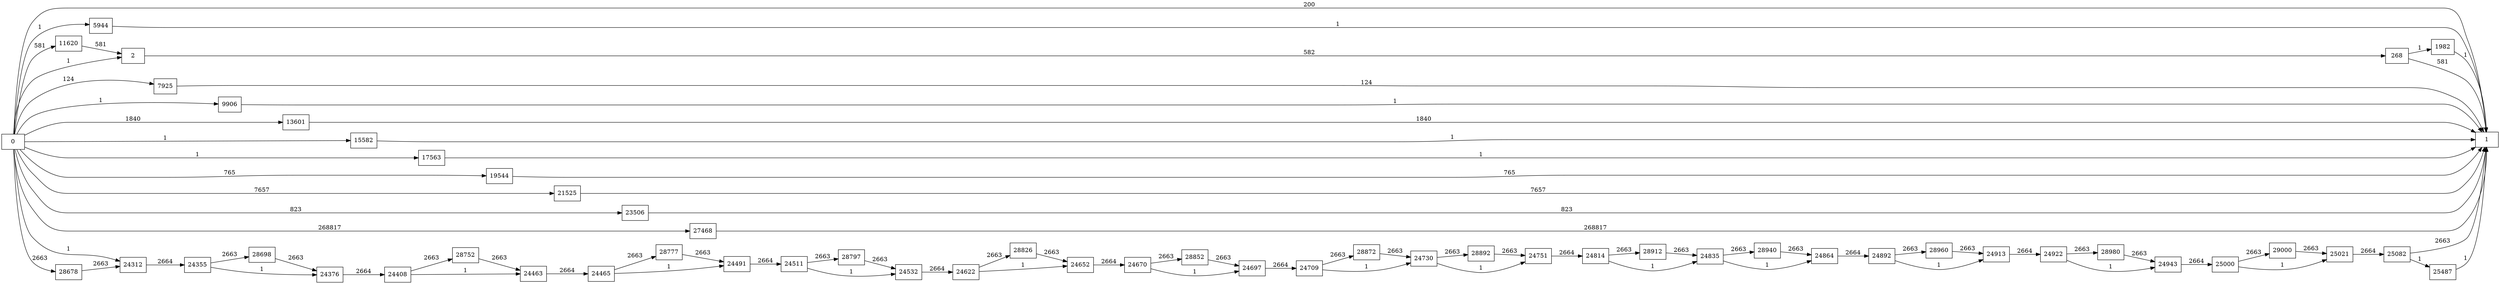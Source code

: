 digraph {
	graph [rankdir=LR]
	node [shape=rectangle]
	2 -> 268 [label=582]
	268 -> 1 [label=581]
	268 -> 1982 [label=1]
	1982 -> 1 [label=1]
	5944 -> 1 [label=1]
	7925 -> 1 [label=124]
	9906 -> 1 [label=1]
	11620 -> 2 [label=581]
	13601 -> 1 [label=1840]
	15582 -> 1 [label=1]
	17563 -> 1 [label=1]
	19544 -> 1 [label=765]
	21525 -> 1 [label=7657]
	23506 -> 1 [label=823]
	24312 -> 24355 [label=2664]
	24355 -> 24376 [label=1]
	24355 -> 28698 [label=2663]
	24376 -> 24408 [label=2664]
	24408 -> 24463 [label=1]
	24408 -> 28752 [label=2663]
	24463 -> 24465 [label=2664]
	24465 -> 24491 [label=1]
	24465 -> 28777 [label=2663]
	24491 -> 24511 [label=2664]
	24511 -> 24532 [label=1]
	24511 -> 28797 [label=2663]
	24532 -> 24622 [label=2664]
	24622 -> 24652 [label=1]
	24622 -> 28826 [label=2663]
	24652 -> 24670 [label=2664]
	24670 -> 24697 [label=1]
	24670 -> 28852 [label=2663]
	24697 -> 24709 [label=2664]
	24709 -> 24730 [label=1]
	24709 -> 28872 [label=2663]
	24730 -> 24751 [label=1]
	24730 -> 28892 [label=2663]
	24751 -> 24814 [label=2664]
	24814 -> 24835 [label=1]
	24814 -> 28912 [label=2663]
	24835 -> 24864 [label=1]
	24835 -> 28940 [label=2663]
	24864 -> 24892 [label=2664]
	24892 -> 24913 [label=1]
	24892 -> 28960 [label=2663]
	24913 -> 24922 [label=2664]
	24922 -> 24943 [label=1]
	24922 -> 28980 [label=2663]
	24943 -> 25000 [label=2664]
	25000 -> 25021 [label=1]
	25000 -> 29000 [label=2663]
	25021 -> 25082 [label=2664]
	25082 -> 1 [label=2663]
	25082 -> 25487 [label=1]
	25487 -> 1 [label=1]
	27468 -> 1 [label=268817]
	28678 -> 24312 [label=2663]
	28698 -> 24376 [label=2663]
	28752 -> 24463 [label=2663]
	28777 -> 24491 [label=2663]
	28797 -> 24532 [label=2663]
	28826 -> 24652 [label=2663]
	28852 -> 24697 [label=2663]
	28872 -> 24730 [label=2663]
	28892 -> 24751 [label=2663]
	28912 -> 24835 [label=2663]
	28940 -> 24864 [label=2663]
	28960 -> 24913 [label=2663]
	28980 -> 24943 [label=2663]
	29000 -> 25021 [label=2663]
	0 -> 2 [label=1]
	0 -> 1 [label=200]
	0 -> 5944 [label=1]
	0 -> 7925 [label=124]
	0 -> 9906 [label=1]
	0 -> 11620 [label=581]
	0 -> 13601 [label=1840]
	0 -> 15582 [label=1]
	0 -> 17563 [label=1]
	0 -> 19544 [label=765]
	0 -> 21525 [label=7657]
	0 -> 23506 [label=823]
	0 -> 24312 [label=1]
	0 -> 27468 [label=268817]
	0 -> 28678 [label=2663]
}
